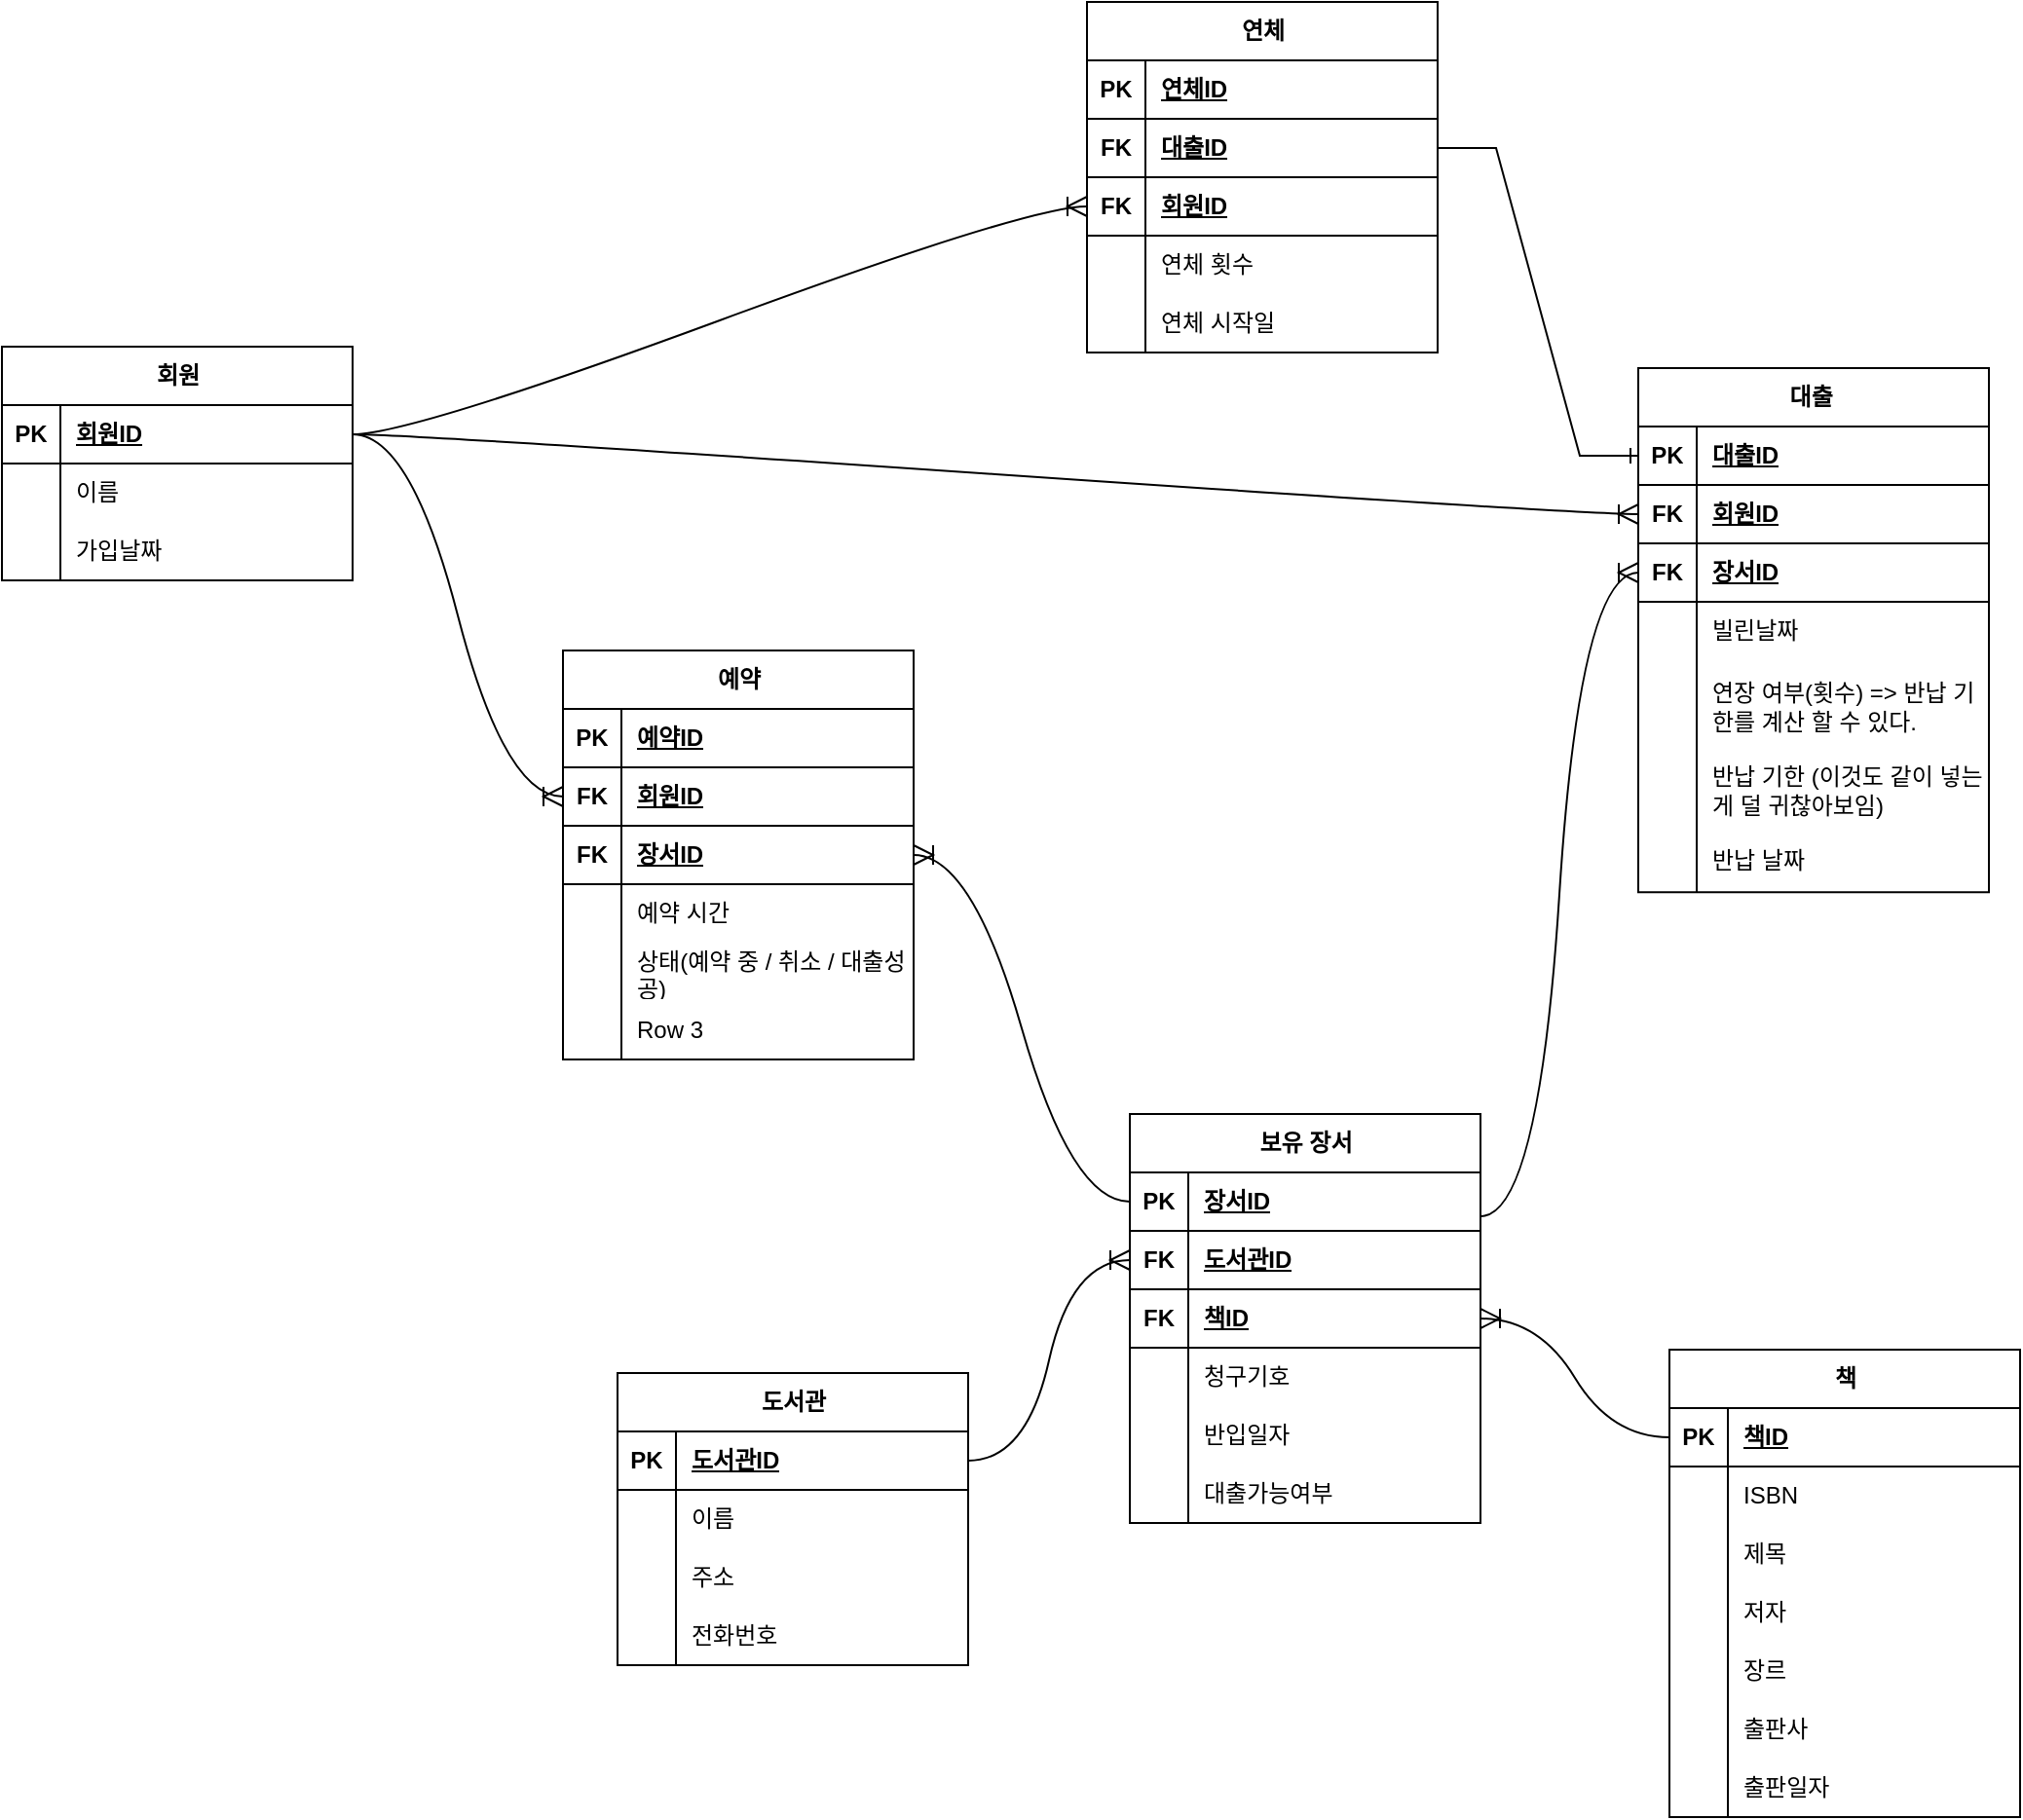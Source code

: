 <mxfile version="24.9.1">
  <diagram name="페이지-1" id="noKFKp13UZCJhNgeqTcY">
    <mxGraphModel dx="2235" dy="1062" grid="0" gridSize="10" guides="1" tooltips="1" connect="1" arrows="1" fold="1" page="0" pageScale="1" pageWidth="827" pageHeight="1169" math="0" shadow="0">
      <root>
        <mxCell id="0" />
        <mxCell id="1" parent="0" />
        <mxCell id="-mj9IYTImAQen9-UA2Bx-1" value="책" style="shape=table;startSize=30;container=1;collapsible=1;childLayout=tableLayout;fixedRows=1;rowLines=0;fontStyle=1;align=center;resizeLast=1;html=1;" parent="1" vertex="1">
          <mxGeometry x="-57" y="295" width="180" height="240" as="geometry" />
        </mxCell>
        <mxCell id="-mj9IYTImAQen9-UA2Bx-2" value="" style="shape=tableRow;horizontal=0;startSize=0;swimlaneHead=0;swimlaneBody=0;fillColor=none;collapsible=0;dropTarget=0;points=[[0,0.5],[1,0.5]];portConstraint=eastwest;top=0;left=0;right=0;bottom=1;" parent="-mj9IYTImAQen9-UA2Bx-1" vertex="1">
          <mxGeometry y="30" width="180" height="30" as="geometry" />
        </mxCell>
        <mxCell id="-mj9IYTImAQen9-UA2Bx-3" value="PK" style="shape=partialRectangle;connectable=0;fillColor=none;top=0;left=0;bottom=0;right=0;fontStyle=1;overflow=hidden;whiteSpace=wrap;html=1;" parent="-mj9IYTImAQen9-UA2Bx-2" vertex="1">
          <mxGeometry width="30" height="30" as="geometry">
            <mxRectangle width="30" height="30" as="alternateBounds" />
          </mxGeometry>
        </mxCell>
        <mxCell id="-mj9IYTImAQen9-UA2Bx-4" value="책ID" style="shape=partialRectangle;connectable=0;fillColor=none;top=0;left=0;bottom=0;right=0;align=left;spacingLeft=6;fontStyle=5;overflow=hidden;whiteSpace=wrap;html=1;" parent="-mj9IYTImAQen9-UA2Bx-2" vertex="1">
          <mxGeometry x="30" width="150" height="30" as="geometry">
            <mxRectangle width="150" height="30" as="alternateBounds" />
          </mxGeometry>
        </mxCell>
        <mxCell id="-mj9IYTImAQen9-UA2Bx-5" value="" style="shape=tableRow;horizontal=0;startSize=0;swimlaneHead=0;swimlaneBody=0;fillColor=none;collapsible=0;dropTarget=0;points=[[0,0.5],[1,0.5]];portConstraint=eastwest;top=0;left=0;right=0;bottom=0;" parent="-mj9IYTImAQen9-UA2Bx-1" vertex="1">
          <mxGeometry y="60" width="180" height="30" as="geometry" />
        </mxCell>
        <mxCell id="-mj9IYTImAQen9-UA2Bx-6" value="" style="shape=partialRectangle;connectable=0;fillColor=none;top=0;left=0;bottom=0;right=0;editable=1;overflow=hidden;whiteSpace=wrap;html=1;" parent="-mj9IYTImAQen9-UA2Bx-5" vertex="1">
          <mxGeometry width="30" height="30" as="geometry">
            <mxRectangle width="30" height="30" as="alternateBounds" />
          </mxGeometry>
        </mxCell>
        <mxCell id="-mj9IYTImAQen9-UA2Bx-7" value="ISBN" style="shape=partialRectangle;connectable=0;fillColor=none;top=0;left=0;bottom=0;right=0;align=left;spacingLeft=6;overflow=hidden;whiteSpace=wrap;html=1;" parent="-mj9IYTImAQen9-UA2Bx-5" vertex="1">
          <mxGeometry x="30" width="150" height="30" as="geometry">
            <mxRectangle width="150" height="30" as="alternateBounds" />
          </mxGeometry>
        </mxCell>
        <mxCell id="-mj9IYTImAQen9-UA2Bx-8" value="" style="shape=tableRow;horizontal=0;startSize=0;swimlaneHead=0;swimlaneBody=0;fillColor=none;collapsible=0;dropTarget=0;points=[[0,0.5],[1,0.5]];portConstraint=eastwest;top=0;left=0;right=0;bottom=0;" parent="-mj9IYTImAQen9-UA2Bx-1" vertex="1">
          <mxGeometry y="90" width="180" height="30" as="geometry" />
        </mxCell>
        <mxCell id="-mj9IYTImAQen9-UA2Bx-9" value="" style="shape=partialRectangle;connectable=0;fillColor=none;top=0;left=0;bottom=0;right=0;editable=1;overflow=hidden;whiteSpace=wrap;html=1;" parent="-mj9IYTImAQen9-UA2Bx-8" vertex="1">
          <mxGeometry width="30" height="30" as="geometry">
            <mxRectangle width="30" height="30" as="alternateBounds" />
          </mxGeometry>
        </mxCell>
        <mxCell id="-mj9IYTImAQen9-UA2Bx-10" value="제목" style="shape=partialRectangle;connectable=0;fillColor=none;top=0;left=0;bottom=0;right=0;align=left;spacingLeft=6;overflow=hidden;whiteSpace=wrap;html=1;" parent="-mj9IYTImAQen9-UA2Bx-8" vertex="1">
          <mxGeometry x="30" width="150" height="30" as="geometry">
            <mxRectangle width="150" height="30" as="alternateBounds" />
          </mxGeometry>
        </mxCell>
        <mxCell id="-mj9IYTImAQen9-UA2Bx-11" value="" style="shape=tableRow;horizontal=0;startSize=0;swimlaneHead=0;swimlaneBody=0;fillColor=none;collapsible=0;dropTarget=0;points=[[0,0.5],[1,0.5]];portConstraint=eastwest;top=0;left=0;right=0;bottom=0;" parent="-mj9IYTImAQen9-UA2Bx-1" vertex="1">
          <mxGeometry y="120" width="180" height="30" as="geometry" />
        </mxCell>
        <mxCell id="-mj9IYTImAQen9-UA2Bx-12" value="" style="shape=partialRectangle;connectable=0;fillColor=none;top=0;left=0;bottom=0;right=0;editable=1;overflow=hidden;whiteSpace=wrap;html=1;" parent="-mj9IYTImAQen9-UA2Bx-11" vertex="1">
          <mxGeometry width="30" height="30" as="geometry">
            <mxRectangle width="30" height="30" as="alternateBounds" />
          </mxGeometry>
        </mxCell>
        <mxCell id="-mj9IYTImAQen9-UA2Bx-13" value="저자" style="shape=partialRectangle;connectable=0;fillColor=none;top=0;left=0;bottom=0;right=0;align=left;spacingLeft=6;overflow=hidden;whiteSpace=wrap;html=1;" parent="-mj9IYTImAQen9-UA2Bx-11" vertex="1">
          <mxGeometry x="30" width="150" height="30" as="geometry">
            <mxRectangle width="150" height="30" as="alternateBounds" />
          </mxGeometry>
        </mxCell>
        <mxCell id="-mj9IYTImAQen9-UA2Bx-20" value="" style="shape=tableRow;horizontal=0;startSize=0;swimlaneHead=0;swimlaneBody=0;fillColor=none;collapsible=0;dropTarget=0;points=[[0,0.5],[1,0.5]];portConstraint=eastwest;top=0;left=0;right=0;bottom=0;" parent="-mj9IYTImAQen9-UA2Bx-1" vertex="1">
          <mxGeometry y="150" width="180" height="30" as="geometry" />
        </mxCell>
        <mxCell id="-mj9IYTImAQen9-UA2Bx-21" value="" style="shape=partialRectangle;connectable=0;fillColor=none;top=0;left=0;bottom=0;right=0;editable=1;overflow=hidden;whiteSpace=wrap;html=1;" parent="-mj9IYTImAQen9-UA2Bx-20" vertex="1">
          <mxGeometry width="30" height="30" as="geometry">
            <mxRectangle width="30" height="30" as="alternateBounds" />
          </mxGeometry>
        </mxCell>
        <mxCell id="-mj9IYTImAQen9-UA2Bx-22" value="장르" style="shape=partialRectangle;connectable=0;fillColor=none;top=0;left=0;bottom=0;right=0;align=left;spacingLeft=6;overflow=hidden;whiteSpace=wrap;html=1;" parent="-mj9IYTImAQen9-UA2Bx-20" vertex="1">
          <mxGeometry x="30" width="150" height="30" as="geometry">
            <mxRectangle width="150" height="30" as="alternateBounds" />
          </mxGeometry>
        </mxCell>
        <mxCell id="-mj9IYTImAQen9-UA2Bx-26" value="" style="shape=tableRow;horizontal=0;startSize=0;swimlaneHead=0;swimlaneBody=0;fillColor=none;collapsible=0;dropTarget=0;points=[[0,0.5],[1,0.5]];portConstraint=eastwest;top=0;left=0;right=0;bottom=0;" parent="-mj9IYTImAQen9-UA2Bx-1" vertex="1">
          <mxGeometry y="180" width="180" height="30" as="geometry" />
        </mxCell>
        <mxCell id="-mj9IYTImAQen9-UA2Bx-27" value="" style="shape=partialRectangle;connectable=0;fillColor=none;top=0;left=0;bottom=0;right=0;editable=1;overflow=hidden;whiteSpace=wrap;html=1;" parent="-mj9IYTImAQen9-UA2Bx-26" vertex="1">
          <mxGeometry width="30" height="30" as="geometry">
            <mxRectangle width="30" height="30" as="alternateBounds" />
          </mxGeometry>
        </mxCell>
        <mxCell id="-mj9IYTImAQen9-UA2Bx-28" value="출판사" style="shape=partialRectangle;connectable=0;fillColor=none;top=0;left=0;bottom=0;right=0;align=left;spacingLeft=6;overflow=hidden;whiteSpace=wrap;html=1;" parent="-mj9IYTImAQen9-UA2Bx-26" vertex="1">
          <mxGeometry x="30" width="150" height="30" as="geometry">
            <mxRectangle width="150" height="30" as="alternateBounds" />
          </mxGeometry>
        </mxCell>
        <mxCell id="-mj9IYTImAQen9-UA2Bx-72" value="" style="shape=tableRow;horizontal=0;startSize=0;swimlaneHead=0;swimlaneBody=0;fillColor=none;collapsible=0;dropTarget=0;points=[[0,0.5],[1,0.5]];portConstraint=eastwest;top=0;left=0;right=0;bottom=0;" parent="-mj9IYTImAQen9-UA2Bx-1" vertex="1">
          <mxGeometry y="210" width="180" height="30" as="geometry" />
        </mxCell>
        <mxCell id="-mj9IYTImAQen9-UA2Bx-73" value="" style="shape=partialRectangle;connectable=0;fillColor=none;top=0;left=0;bottom=0;right=0;editable=1;overflow=hidden;whiteSpace=wrap;html=1;" parent="-mj9IYTImAQen9-UA2Bx-72" vertex="1">
          <mxGeometry width="30" height="30" as="geometry">
            <mxRectangle width="30" height="30" as="alternateBounds" />
          </mxGeometry>
        </mxCell>
        <mxCell id="-mj9IYTImAQen9-UA2Bx-74" value="출판일자" style="shape=partialRectangle;connectable=0;fillColor=none;top=0;left=0;bottom=0;right=0;align=left;spacingLeft=6;overflow=hidden;whiteSpace=wrap;html=1;" parent="-mj9IYTImAQen9-UA2Bx-72" vertex="1">
          <mxGeometry x="30" width="150" height="30" as="geometry">
            <mxRectangle width="150" height="30" as="alternateBounds" />
          </mxGeometry>
        </mxCell>
        <mxCell id="-mj9IYTImAQen9-UA2Bx-38" value="도서관" style="shape=table;startSize=30;container=1;collapsible=1;childLayout=tableLayout;fixedRows=1;rowLines=0;fontStyle=1;align=center;resizeLast=1;html=1;" parent="1" vertex="1">
          <mxGeometry x="-597" y="307" width="180" height="150" as="geometry" />
        </mxCell>
        <mxCell id="-mj9IYTImAQen9-UA2Bx-39" value="" style="shape=tableRow;horizontal=0;startSize=0;swimlaneHead=0;swimlaneBody=0;fillColor=none;collapsible=0;dropTarget=0;points=[[0,0.5],[1,0.5]];portConstraint=eastwest;top=0;left=0;right=0;bottom=1;" parent="-mj9IYTImAQen9-UA2Bx-38" vertex="1">
          <mxGeometry y="30" width="180" height="30" as="geometry" />
        </mxCell>
        <mxCell id="-mj9IYTImAQen9-UA2Bx-40" value="PK" style="shape=partialRectangle;connectable=0;fillColor=none;top=0;left=0;bottom=0;right=0;fontStyle=1;overflow=hidden;whiteSpace=wrap;html=1;" parent="-mj9IYTImAQen9-UA2Bx-39" vertex="1">
          <mxGeometry width="30" height="30" as="geometry">
            <mxRectangle width="30" height="30" as="alternateBounds" />
          </mxGeometry>
        </mxCell>
        <mxCell id="-mj9IYTImAQen9-UA2Bx-41" value="도서관ID" style="shape=partialRectangle;connectable=0;fillColor=none;top=0;left=0;bottom=0;right=0;align=left;spacingLeft=6;fontStyle=5;overflow=hidden;whiteSpace=wrap;html=1;" parent="-mj9IYTImAQen9-UA2Bx-39" vertex="1">
          <mxGeometry x="30" width="150" height="30" as="geometry">
            <mxRectangle width="150" height="30" as="alternateBounds" />
          </mxGeometry>
        </mxCell>
        <mxCell id="-mj9IYTImAQen9-UA2Bx-42" value="" style="shape=tableRow;horizontal=0;startSize=0;swimlaneHead=0;swimlaneBody=0;fillColor=none;collapsible=0;dropTarget=0;points=[[0,0.5],[1,0.5]];portConstraint=eastwest;top=0;left=0;right=0;bottom=0;" parent="-mj9IYTImAQen9-UA2Bx-38" vertex="1">
          <mxGeometry y="60" width="180" height="30" as="geometry" />
        </mxCell>
        <mxCell id="-mj9IYTImAQen9-UA2Bx-43" value="" style="shape=partialRectangle;connectable=0;fillColor=none;top=0;left=0;bottom=0;right=0;editable=1;overflow=hidden;whiteSpace=wrap;html=1;" parent="-mj9IYTImAQen9-UA2Bx-42" vertex="1">
          <mxGeometry width="30" height="30" as="geometry">
            <mxRectangle width="30" height="30" as="alternateBounds" />
          </mxGeometry>
        </mxCell>
        <mxCell id="-mj9IYTImAQen9-UA2Bx-44" value="이름" style="shape=partialRectangle;connectable=0;fillColor=none;top=0;left=0;bottom=0;right=0;align=left;spacingLeft=6;overflow=hidden;whiteSpace=wrap;html=1;" parent="-mj9IYTImAQen9-UA2Bx-42" vertex="1">
          <mxGeometry x="30" width="150" height="30" as="geometry">
            <mxRectangle width="150" height="30" as="alternateBounds" />
          </mxGeometry>
        </mxCell>
        <mxCell id="-mj9IYTImAQen9-UA2Bx-45" value="" style="shape=tableRow;horizontal=0;startSize=0;swimlaneHead=0;swimlaneBody=0;fillColor=none;collapsible=0;dropTarget=0;points=[[0,0.5],[1,0.5]];portConstraint=eastwest;top=0;left=0;right=0;bottom=0;" parent="-mj9IYTImAQen9-UA2Bx-38" vertex="1">
          <mxGeometry y="90" width="180" height="30" as="geometry" />
        </mxCell>
        <mxCell id="-mj9IYTImAQen9-UA2Bx-46" value="" style="shape=partialRectangle;connectable=0;fillColor=none;top=0;left=0;bottom=0;right=0;editable=1;overflow=hidden;whiteSpace=wrap;html=1;" parent="-mj9IYTImAQen9-UA2Bx-45" vertex="1">
          <mxGeometry width="30" height="30" as="geometry">
            <mxRectangle width="30" height="30" as="alternateBounds" />
          </mxGeometry>
        </mxCell>
        <mxCell id="-mj9IYTImAQen9-UA2Bx-47" value="주소" style="shape=partialRectangle;connectable=0;fillColor=none;top=0;left=0;bottom=0;right=0;align=left;spacingLeft=6;overflow=hidden;whiteSpace=wrap;html=1;" parent="-mj9IYTImAQen9-UA2Bx-45" vertex="1">
          <mxGeometry x="30" width="150" height="30" as="geometry">
            <mxRectangle width="150" height="30" as="alternateBounds" />
          </mxGeometry>
        </mxCell>
        <mxCell id="-mj9IYTImAQen9-UA2Bx-48" value="" style="shape=tableRow;horizontal=0;startSize=0;swimlaneHead=0;swimlaneBody=0;fillColor=none;collapsible=0;dropTarget=0;points=[[0,0.5],[1,0.5]];portConstraint=eastwest;top=0;left=0;right=0;bottom=0;" parent="-mj9IYTImAQen9-UA2Bx-38" vertex="1">
          <mxGeometry y="120" width="180" height="30" as="geometry" />
        </mxCell>
        <mxCell id="-mj9IYTImAQen9-UA2Bx-49" value="" style="shape=partialRectangle;connectable=0;fillColor=none;top=0;left=0;bottom=0;right=0;editable=1;overflow=hidden;whiteSpace=wrap;html=1;" parent="-mj9IYTImAQen9-UA2Bx-48" vertex="1">
          <mxGeometry width="30" height="30" as="geometry">
            <mxRectangle width="30" height="30" as="alternateBounds" />
          </mxGeometry>
        </mxCell>
        <mxCell id="-mj9IYTImAQen9-UA2Bx-50" value="전화번호" style="shape=partialRectangle;connectable=0;fillColor=none;top=0;left=0;bottom=0;right=0;align=left;spacingLeft=6;overflow=hidden;whiteSpace=wrap;html=1;" parent="-mj9IYTImAQen9-UA2Bx-48" vertex="1">
          <mxGeometry x="30" width="150" height="30" as="geometry">
            <mxRectangle width="150" height="30" as="alternateBounds" />
          </mxGeometry>
        </mxCell>
        <mxCell id="-mj9IYTImAQen9-UA2Bx-51" value="보유 장서" style="shape=table;startSize=30;container=1;collapsible=1;childLayout=tableLayout;fixedRows=1;rowLines=0;fontStyle=1;align=center;resizeLast=1;html=1;" parent="1" vertex="1">
          <mxGeometry x="-334" y="174" width="180" height="210" as="geometry" />
        </mxCell>
        <mxCell id="-mj9IYTImAQen9-UA2Bx-52" value="" style="shape=tableRow;horizontal=0;startSize=0;swimlaneHead=0;swimlaneBody=0;fillColor=none;collapsible=0;dropTarget=0;points=[[0,0.5],[1,0.5]];portConstraint=eastwest;top=0;left=0;right=0;bottom=1;" parent="-mj9IYTImAQen9-UA2Bx-51" vertex="1">
          <mxGeometry y="30" width="180" height="30" as="geometry" />
        </mxCell>
        <mxCell id="-mj9IYTImAQen9-UA2Bx-53" value="PK" style="shape=partialRectangle;connectable=0;fillColor=none;top=0;left=0;bottom=0;right=0;fontStyle=1;overflow=hidden;whiteSpace=wrap;html=1;" parent="-mj9IYTImAQen9-UA2Bx-52" vertex="1">
          <mxGeometry width="30" height="30" as="geometry">
            <mxRectangle width="30" height="30" as="alternateBounds" />
          </mxGeometry>
        </mxCell>
        <mxCell id="-mj9IYTImAQen9-UA2Bx-54" value="장서ID" style="shape=partialRectangle;connectable=0;fillColor=none;top=0;left=0;bottom=0;right=0;align=left;spacingLeft=6;fontStyle=5;overflow=hidden;whiteSpace=wrap;html=1;" parent="-mj9IYTImAQen9-UA2Bx-52" vertex="1">
          <mxGeometry x="30" width="150" height="30" as="geometry">
            <mxRectangle width="150" height="30" as="alternateBounds" />
          </mxGeometry>
        </mxCell>
        <mxCell id="-mj9IYTImAQen9-UA2Bx-64" value="" style="shape=tableRow;horizontal=0;startSize=0;swimlaneHead=0;swimlaneBody=0;fillColor=none;collapsible=0;dropTarget=0;points=[[0,0.5],[1,0.5]];portConstraint=eastwest;top=0;left=0;right=0;bottom=1;" parent="-mj9IYTImAQen9-UA2Bx-51" vertex="1">
          <mxGeometry y="60" width="180" height="30" as="geometry" />
        </mxCell>
        <mxCell id="-mj9IYTImAQen9-UA2Bx-65" value="FK" style="shape=partialRectangle;connectable=0;fillColor=none;top=0;left=0;bottom=0;right=0;fontStyle=1;overflow=hidden;whiteSpace=wrap;html=1;" parent="-mj9IYTImAQen9-UA2Bx-64" vertex="1">
          <mxGeometry width="30" height="30" as="geometry">
            <mxRectangle width="30" height="30" as="alternateBounds" />
          </mxGeometry>
        </mxCell>
        <mxCell id="-mj9IYTImAQen9-UA2Bx-66" value="도서관ID" style="shape=partialRectangle;connectable=0;fillColor=none;top=0;left=0;bottom=0;right=0;align=left;spacingLeft=6;fontStyle=5;overflow=hidden;whiteSpace=wrap;html=1;" parent="-mj9IYTImAQen9-UA2Bx-64" vertex="1">
          <mxGeometry x="30" width="150" height="30" as="geometry">
            <mxRectangle width="150" height="30" as="alternateBounds" />
          </mxGeometry>
        </mxCell>
        <mxCell id="-mj9IYTImAQen9-UA2Bx-67" value="" style="shape=tableRow;horizontal=0;startSize=0;swimlaneHead=0;swimlaneBody=0;fillColor=none;collapsible=0;dropTarget=0;points=[[0,0.5],[1,0.5]];portConstraint=eastwest;top=0;left=0;right=0;bottom=1;" parent="-mj9IYTImAQen9-UA2Bx-51" vertex="1">
          <mxGeometry y="90" width="180" height="30" as="geometry" />
        </mxCell>
        <mxCell id="-mj9IYTImAQen9-UA2Bx-68" value="FK" style="shape=partialRectangle;connectable=0;fillColor=none;top=0;left=0;bottom=0;right=0;fontStyle=1;overflow=hidden;whiteSpace=wrap;html=1;" parent="-mj9IYTImAQen9-UA2Bx-67" vertex="1">
          <mxGeometry width="30" height="30" as="geometry">
            <mxRectangle width="30" height="30" as="alternateBounds" />
          </mxGeometry>
        </mxCell>
        <mxCell id="-mj9IYTImAQen9-UA2Bx-69" value="책ID" style="shape=partialRectangle;connectable=0;fillColor=none;top=0;left=0;bottom=0;right=0;align=left;spacingLeft=6;fontStyle=5;overflow=hidden;whiteSpace=wrap;html=1;" parent="-mj9IYTImAQen9-UA2Bx-67" vertex="1">
          <mxGeometry x="30" width="150" height="30" as="geometry">
            <mxRectangle width="150" height="30" as="alternateBounds" />
          </mxGeometry>
        </mxCell>
        <mxCell id="-mj9IYTImAQen9-UA2Bx-55" value="" style="shape=tableRow;horizontal=0;startSize=0;swimlaneHead=0;swimlaneBody=0;fillColor=none;collapsible=0;dropTarget=0;points=[[0,0.5],[1,0.5]];portConstraint=eastwest;top=0;left=0;right=0;bottom=0;" parent="-mj9IYTImAQen9-UA2Bx-51" vertex="1">
          <mxGeometry y="120" width="180" height="30" as="geometry" />
        </mxCell>
        <mxCell id="-mj9IYTImAQen9-UA2Bx-56" value="" style="shape=partialRectangle;connectable=0;fillColor=none;top=0;left=0;bottom=0;right=0;editable=1;overflow=hidden;whiteSpace=wrap;html=1;" parent="-mj9IYTImAQen9-UA2Bx-55" vertex="1">
          <mxGeometry width="30" height="30" as="geometry">
            <mxRectangle width="30" height="30" as="alternateBounds" />
          </mxGeometry>
        </mxCell>
        <mxCell id="-mj9IYTImAQen9-UA2Bx-57" value="청구기호" style="shape=partialRectangle;connectable=0;fillColor=none;top=0;left=0;bottom=0;right=0;align=left;spacingLeft=6;overflow=hidden;whiteSpace=wrap;html=1;" parent="-mj9IYTImAQen9-UA2Bx-55" vertex="1">
          <mxGeometry x="30" width="150" height="30" as="geometry">
            <mxRectangle width="150" height="30" as="alternateBounds" />
          </mxGeometry>
        </mxCell>
        <mxCell id="-mj9IYTImAQen9-UA2Bx-58" value="" style="shape=tableRow;horizontal=0;startSize=0;swimlaneHead=0;swimlaneBody=0;fillColor=none;collapsible=0;dropTarget=0;points=[[0,0.5],[1,0.5]];portConstraint=eastwest;top=0;left=0;right=0;bottom=0;" parent="-mj9IYTImAQen9-UA2Bx-51" vertex="1">
          <mxGeometry y="150" width="180" height="30" as="geometry" />
        </mxCell>
        <mxCell id="-mj9IYTImAQen9-UA2Bx-59" value="" style="shape=partialRectangle;connectable=0;fillColor=none;top=0;left=0;bottom=0;right=0;editable=1;overflow=hidden;whiteSpace=wrap;html=1;" parent="-mj9IYTImAQen9-UA2Bx-58" vertex="1">
          <mxGeometry width="30" height="30" as="geometry">
            <mxRectangle width="30" height="30" as="alternateBounds" />
          </mxGeometry>
        </mxCell>
        <mxCell id="-mj9IYTImAQen9-UA2Bx-60" value="반입일자" style="shape=partialRectangle;connectable=0;fillColor=none;top=0;left=0;bottom=0;right=0;align=left;spacingLeft=6;overflow=hidden;whiteSpace=wrap;html=1;" parent="-mj9IYTImAQen9-UA2Bx-58" vertex="1">
          <mxGeometry x="30" width="150" height="30" as="geometry">
            <mxRectangle width="150" height="30" as="alternateBounds" />
          </mxGeometry>
        </mxCell>
        <mxCell id="-mj9IYTImAQen9-UA2Bx-147" value="" style="shape=tableRow;horizontal=0;startSize=0;swimlaneHead=0;swimlaneBody=0;fillColor=none;collapsible=0;dropTarget=0;points=[[0,0.5],[1,0.5]];portConstraint=eastwest;top=0;left=0;right=0;bottom=0;" parent="-mj9IYTImAQen9-UA2Bx-51" vertex="1">
          <mxGeometry y="180" width="180" height="30" as="geometry" />
        </mxCell>
        <mxCell id="-mj9IYTImAQen9-UA2Bx-148" value="" style="shape=partialRectangle;connectable=0;fillColor=none;top=0;left=0;bottom=0;right=0;editable=1;overflow=hidden;whiteSpace=wrap;html=1;" parent="-mj9IYTImAQen9-UA2Bx-147" vertex="1">
          <mxGeometry width="30" height="30" as="geometry">
            <mxRectangle width="30" height="30" as="alternateBounds" />
          </mxGeometry>
        </mxCell>
        <mxCell id="-mj9IYTImAQen9-UA2Bx-149" value="대출가능여부" style="shape=partialRectangle;connectable=0;fillColor=none;top=0;left=0;bottom=0;right=0;align=left;spacingLeft=6;overflow=hidden;whiteSpace=wrap;html=1;" parent="-mj9IYTImAQen9-UA2Bx-147" vertex="1">
          <mxGeometry x="30" width="150" height="30" as="geometry">
            <mxRectangle width="150" height="30" as="alternateBounds" />
          </mxGeometry>
        </mxCell>
        <mxCell id="-mj9IYTImAQen9-UA2Bx-70" value="" style="edgeStyle=entityRelationEdgeStyle;fontSize=12;html=1;endArrow=ERoneToMany;rounded=0;startSize=8;endSize=8;curved=1;exitX=1;exitY=0.5;exitDx=0;exitDy=0;entryX=0;entryY=0.5;entryDx=0;entryDy=0;" parent="1" source="-mj9IYTImAQen9-UA2Bx-39" target="-mj9IYTImAQen9-UA2Bx-64" edge="1">
          <mxGeometry width="100" height="100" relative="1" as="geometry">
            <mxPoint x="-283" y="391" as="sourcePoint" />
            <mxPoint x="-183" y="291" as="targetPoint" />
          </mxGeometry>
        </mxCell>
        <mxCell id="-mj9IYTImAQen9-UA2Bx-71" value="" style="edgeStyle=entityRelationEdgeStyle;fontSize=12;html=1;endArrow=ERoneToMany;rounded=0;startSize=8;endSize=8;curved=1;exitX=0;exitY=0.5;exitDx=0;exitDy=0;entryX=1;entryY=0.5;entryDx=0;entryDy=0;" parent="1" source="-mj9IYTImAQen9-UA2Bx-2" target="-mj9IYTImAQen9-UA2Bx-67" edge="1">
          <mxGeometry width="100" height="100" relative="1" as="geometry">
            <mxPoint x="-407" y="362" as="sourcePoint" />
            <mxPoint x="-324" y="259" as="targetPoint" />
          </mxGeometry>
        </mxCell>
        <mxCell id="-mj9IYTImAQen9-UA2Bx-75" value="회원" style="shape=table;startSize=30;container=1;collapsible=1;childLayout=tableLayout;fixedRows=1;rowLines=0;fontStyle=1;align=center;resizeLast=1;html=1;" parent="1" vertex="1">
          <mxGeometry x="-913" y="-220" width="180" height="120" as="geometry" />
        </mxCell>
        <mxCell id="-mj9IYTImAQen9-UA2Bx-76" value="" style="shape=tableRow;horizontal=0;startSize=0;swimlaneHead=0;swimlaneBody=0;fillColor=none;collapsible=0;dropTarget=0;points=[[0,0.5],[1,0.5]];portConstraint=eastwest;top=0;left=0;right=0;bottom=1;" parent="-mj9IYTImAQen9-UA2Bx-75" vertex="1">
          <mxGeometry y="30" width="180" height="30" as="geometry" />
        </mxCell>
        <mxCell id="-mj9IYTImAQen9-UA2Bx-77" value="PK" style="shape=partialRectangle;connectable=0;fillColor=none;top=0;left=0;bottom=0;right=0;fontStyle=1;overflow=hidden;whiteSpace=wrap;html=1;" parent="-mj9IYTImAQen9-UA2Bx-76" vertex="1">
          <mxGeometry width="30" height="30" as="geometry">
            <mxRectangle width="30" height="30" as="alternateBounds" />
          </mxGeometry>
        </mxCell>
        <mxCell id="-mj9IYTImAQen9-UA2Bx-78" value="회원ID" style="shape=partialRectangle;connectable=0;fillColor=none;top=0;left=0;bottom=0;right=0;align=left;spacingLeft=6;fontStyle=5;overflow=hidden;whiteSpace=wrap;html=1;" parent="-mj9IYTImAQen9-UA2Bx-76" vertex="1">
          <mxGeometry x="30" width="150" height="30" as="geometry">
            <mxRectangle width="150" height="30" as="alternateBounds" />
          </mxGeometry>
        </mxCell>
        <mxCell id="-mj9IYTImAQen9-UA2Bx-79" value="" style="shape=tableRow;horizontal=0;startSize=0;swimlaneHead=0;swimlaneBody=0;fillColor=none;collapsible=0;dropTarget=0;points=[[0,0.5],[1,0.5]];portConstraint=eastwest;top=0;left=0;right=0;bottom=0;" parent="-mj9IYTImAQen9-UA2Bx-75" vertex="1">
          <mxGeometry y="60" width="180" height="30" as="geometry" />
        </mxCell>
        <mxCell id="-mj9IYTImAQen9-UA2Bx-80" value="" style="shape=partialRectangle;connectable=0;fillColor=none;top=0;left=0;bottom=0;right=0;editable=1;overflow=hidden;whiteSpace=wrap;html=1;" parent="-mj9IYTImAQen9-UA2Bx-79" vertex="1">
          <mxGeometry width="30" height="30" as="geometry">
            <mxRectangle width="30" height="30" as="alternateBounds" />
          </mxGeometry>
        </mxCell>
        <mxCell id="-mj9IYTImAQen9-UA2Bx-81" value="이름" style="shape=partialRectangle;connectable=0;fillColor=none;top=0;left=0;bottom=0;right=0;align=left;spacingLeft=6;overflow=hidden;whiteSpace=wrap;html=1;" parent="-mj9IYTImAQen9-UA2Bx-79" vertex="1">
          <mxGeometry x="30" width="150" height="30" as="geometry">
            <mxRectangle width="150" height="30" as="alternateBounds" />
          </mxGeometry>
        </mxCell>
        <mxCell id="-mj9IYTImAQen9-UA2Bx-82" value="" style="shape=tableRow;horizontal=0;startSize=0;swimlaneHead=0;swimlaneBody=0;fillColor=none;collapsible=0;dropTarget=0;points=[[0,0.5],[1,0.5]];portConstraint=eastwest;top=0;left=0;right=0;bottom=0;" parent="-mj9IYTImAQen9-UA2Bx-75" vertex="1">
          <mxGeometry y="90" width="180" height="30" as="geometry" />
        </mxCell>
        <mxCell id="-mj9IYTImAQen9-UA2Bx-83" value="" style="shape=partialRectangle;connectable=0;fillColor=none;top=0;left=0;bottom=0;right=0;editable=1;overflow=hidden;whiteSpace=wrap;html=1;" parent="-mj9IYTImAQen9-UA2Bx-82" vertex="1">
          <mxGeometry width="30" height="30" as="geometry">
            <mxRectangle width="30" height="30" as="alternateBounds" />
          </mxGeometry>
        </mxCell>
        <mxCell id="-mj9IYTImAQen9-UA2Bx-84" value="가입날짜" style="shape=partialRectangle;connectable=0;fillColor=none;top=0;left=0;bottom=0;right=0;align=left;spacingLeft=6;overflow=hidden;whiteSpace=wrap;html=1;" parent="-mj9IYTImAQen9-UA2Bx-82" vertex="1">
          <mxGeometry x="30" width="150" height="30" as="geometry">
            <mxRectangle width="150" height="30" as="alternateBounds" />
          </mxGeometry>
        </mxCell>
        <mxCell id="-mj9IYTImAQen9-UA2Bx-91" value="대출&amp;nbsp;" style="shape=table;startSize=30;container=1;collapsible=1;childLayout=tableLayout;fixedRows=1;rowLines=0;fontStyle=1;align=center;resizeLast=1;html=1;" parent="1" vertex="1">
          <mxGeometry x="-73" y="-209" width="180" height="269.064" as="geometry" />
        </mxCell>
        <mxCell id="-mj9IYTImAQen9-UA2Bx-92" value="" style="shape=tableRow;horizontal=0;startSize=0;swimlaneHead=0;swimlaneBody=0;fillColor=none;collapsible=0;dropTarget=0;points=[[0,0.5],[1,0.5]];portConstraint=eastwest;top=0;left=0;right=0;bottom=1;" parent="-mj9IYTImAQen9-UA2Bx-91" vertex="1">
          <mxGeometry y="30" width="180" height="30" as="geometry" />
        </mxCell>
        <mxCell id="-mj9IYTImAQen9-UA2Bx-93" value="PK" style="shape=partialRectangle;connectable=0;fillColor=none;top=0;left=0;bottom=0;right=0;fontStyle=1;overflow=hidden;whiteSpace=wrap;html=1;" parent="-mj9IYTImAQen9-UA2Bx-92" vertex="1">
          <mxGeometry width="30" height="30" as="geometry">
            <mxRectangle width="30" height="30" as="alternateBounds" />
          </mxGeometry>
        </mxCell>
        <mxCell id="-mj9IYTImAQen9-UA2Bx-94" value="대출ID" style="shape=partialRectangle;connectable=0;fillColor=none;top=0;left=0;bottom=0;right=0;align=left;spacingLeft=6;fontStyle=5;overflow=hidden;whiteSpace=wrap;html=1;" parent="-mj9IYTImAQen9-UA2Bx-92" vertex="1">
          <mxGeometry x="30" width="150" height="30" as="geometry">
            <mxRectangle width="150" height="30" as="alternateBounds" />
          </mxGeometry>
        </mxCell>
        <mxCell id="-mj9IYTImAQen9-UA2Bx-104" value="" style="shape=tableRow;horizontal=0;startSize=0;swimlaneHead=0;swimlaneBody=0;fillColor=none;collapsible=0;dropTarget=0;points=[[0,0.5],[1,0.5]];portConstraint=eastwest;top=0;left=0;right=0;bottom=1;" parent="-mj9IYTImAQen9-UA2Bx-91" vertex="1">
          <mxGeometry y="60" width="180" height="30" as="geometry" />
        </mxCell>
        <mxCell id="-mj9IYTImAQen9-UA2Bx-105" value="FK" style="shape=partialRectangle;connectable=0;fillColor=none;top=0;left=0;bottom=0;right=0;fontStyle=1;overflow=hidden;whiteSpace=wrap;html=1;" parent="-mj9IYTImAQen9-UA2Bx-104" vertex="1">
          <mxGeometry width="30" height="30" as="geometry">
            <mxRectangle width="30" height="30" as="alternateBounds" />
          </mxGeometry>
        </mxCell>
        <mxCell id="-mj9IYTImAQen9-UA2Bx-106" value="회원ID" style="shape=partialRectangle;connectable=0;fillColor=none;top=0;left=0;bottom=0;right=0;align=left;spacingLeft=6;fontStyle=5;overflow=hidden;whiteSpace=wrap;html=1;" parent="-mj9IYTImAQen9-UA2Bx-104" vertex="1">
          <mxGeometry x="30" width="150" height="30" as="geometry">
            <mxRectangle width="150" height="30" as="alternateBounds" />
          </mxGeometry>
        </mxCell>
        <mxCell id="-mj9IYTImAQen9-UA2Bx-107" value="" style="shape=tableRow;horizontal=0;startSize=0;swimlaneHead=0;swimlaneBody=0;fillColor=none;collapsible=0;dropTarget=0;points=[[0,0.5],[1,0.5]];portConstraint=eastwest;top=0;left=0;right=0;bottom=1;" parent="-mj9IYTImAQen9-UA2Bx-91" vertex="1">
          <mxGeometry y="90" width="180" height="30" as="geometry" />
        </mxCell>
        <mxCell id="-mj9IYTImAQen9-UA2Bx-108" value="FK" style="shape=partialRectangle;connectable=0;fillColor=none;top=0;left=0;bottom=0;right=0;fontStyle=1;overflow=hidden;whiteSpace=wrap;html=1;" parent="-mj9IYTImAQen9-UA2Bx-107" vertex="1">
          <mxGeometry width="30" height="30" as="geometry">
            <mxRectangle width="30" height="30" as="alternateBounds" />
          </mxGeometry>
        </mxCell>
        <mxCell id="-mj9IYTImAQen9-UA2Bx-109" value="장서ID" style="shape=partialRectangle;connectable=0;fillColor=none;top=0;left=0;bottom=0;right=0;align=left;spacingLeft=6;fontStyle=5;overflow=hidden;whiteSpace=wrap;html=1;" parent="-mj9IYTImAQen9-UA2Bx-107" vertex="1">
          <mxGeometry x="30" width="150" height="30" as="geometry">
            <mxRectangle width="150" height="30" as="alternateBounds" />
          </mxGeometry>
        </mxCell>
        <mxCell id="-mj9IYTImAQen9-UA2Bx-95" value="" style="shape=tableRow;horizontal=0;startSize=0;swimlaneHead=0;swimlaneBody=0;fillColor=none;collapsible=0;dropTarget=0;points=[[0,0.5],[1,0.5]];portConstraint=eastwest;top=0;left=0;right=0;bottom=0;" parent="-mj9IYTImAQen9-UA2Bx-91" vertex="1">
          <mxGeometry y="120" width="180" height="30" as="geometry" />
        </mxCell>
        <mxCell id="-mj9IYTImAQen9-UA2Bx-96" value="" style="shape=partialRectangle;connectable=0;fillColor=none;top=0;left=0;bottom=0;right=0;editable=1;overflow=hidden;whiteSpace=wrap;html=1;" parent="-mj9IYTImAQen9-UA2Bx-95" vertex="1">
          <mxGeometry width="30" height="30" as="geometry">
            <mxRectangle width="30" height="30" as="alternateBounds" />
          </mxGeometry>
        </mxCell>
        <mxCell id="-mj9IYTImAQen9-UA2Bx-97" value="빌린날짜" style="shape=partialRectangle;connectable=0;fillColor=none;top=0;left=0;bottom=0;right=0;align=left;spacingLeft=6;overflow=hidden;whiteSpace=wrap;html=1;" parent="-mj9IYTImAQen9-UA2Bx-95" vertex="1">
          <mxGeometry x="30" width="150" height="30" as="geometry">
            <mxRectangle width="150" height="30" as="alternateBounds" />
          </mxGeometry>
        </mxCell>
        <mxCell id="-mj9IYTImAQen9-UA2Bx-98" value="" style="shape=tableRow;horizontal=0;startSize=0;swimlaneHead=0;swimlaneBody=0;fillColor=none;collapsible=0;dropTarget=0;points=[[0,0.5],[1,0.5]];portConstraint=eastwest;top=0;left=0;right=0;bottom=0;" parent="-mj9IYTImAQen9-UA2Bx-91" vertex="1">
          <mxGeometry y="150" width="180" height="47" as="geometry" />
        </mxCell>
        <mxCell id="-mj9IYTImAQen9-UA2Bx-99" value="" style="shape=partialRectangle;connectable=0;fillColor=none;top=0;left=0;bottom=0;right=0;editable=1;overflow=hidden;whiteSpace=wrap;html=1;" parent="-mj9IYTImAQen9-UA2Bx-98" vertex="1">
          <mxGeometry width="30" height="47" as="geometry">
            <mxRectangle width="30" height="47" as="alternateBounds" />
          </mxGeometry>
        </mxCell>
        <mxCell id="-mj9IYTImAQen9-UA2Bx-100" value="연장 여부(횟수) =&amp;gt; 반납 기한를 계산 할 수 있다." style="shape=partialRectangle;connectable=0;fillColor=none;top=0;left=0;bottom=0;right=0;align=left;spacingLeft=6;overflow=hidden;whiteSpace=wrap;html=1;" parent="-mj9IYTImAQen9-UA2Bx-98" vertex="1">
          <mxGeometry x="30" width="150" height="47" as="geometry">
            <mxRectangle width="150" height="47" as="alternateBounds" />
          </mxGeometry>
        </mxCell>
        <mxCell id="-mj9IYTImAQen9-UA2Bx-101" value="" style="shape=tableRow;horizontal=0;startSize=0;swimlaneHead=0;swimlaneBody=0;fillColor=none;collapsible=0;dropTarget=0;points=[[0,0.5],[1,0.5]];portConstraint=eastwest;top=0;left=0;right=0;bottom=0;" parent="-mj9IYTImAQen9-UA2Bx-91" vertex="1">
          <mxGeometry y="197" width="180" height="40" as="geometry" />
        </mxCell>
        <mxCell id="-mj9IYTImAQen9-UA2Bx-102" value="" style="shape=partialRectangle;connectable=0;fillColor=none;top=0;left=0;bottom=0;right=0;editable=1;overflow=hidden;whiteSpace=wrap;html=1;" parent="-mj9IYTImAQen9-UA2Bx-101" vertex="1">
          <mxGeometry width="30" height="40" as="geometry">
            <mxRectangle width="30" height="40" as="alternateBounds" />
          </mxGeometry>
        </mxCell>
        <mxCell id="-mj9IYTImAQen9-UA2Bx-103" value="반납 기한 (이것도 같이 넣는게 덜 귀찮아보임)" style="shape=partialRectangle;connectable=0;fillColor=none;top=0;left=0;bottom=0;right=0;align=left;spacingLeft=6;overflow=hidden;whiteSpace=wrap;html=1;" parent="-mj9IYTImAQen9-UA2Bx-101" vertex="1">
          <mxGeometry x="30" width="150" height="40" as="geometry">
            <mxRectangle width="150" height="40" as="alternateBounds" />
          </mxGeometry>
        </mxCell>
        <mxCell id="-mj9IYTImAQen9-UA2Bx-125" value="" style="shape=tableRow;horizontal=0;startSize=0;swimlaneHead=0;swimlaneBody=0;fillColor=none;collapsible=0;dropTarget=0;points=[[0,0.5],[1,0.5]];portConstraint=eastwest;top=0;left=0;right=0;bottom=0;" parent="-mj9IYTImAQen9-UA2Bx-91" vertex="1">
          <mxGeometry y="237" width="180" height="32" as="geometry" />
        </mxCell>
        <mxCell id="-mj9IYTImAQen9-UA2Bx-126" value="" style="shape=partialRectangle;connectable=0;fillColor=none;top=0;left=0;bottom=0;right=0;editable=1;overflow=hidden;whiteSpace=wrap;html=1;" parent="-mj9IYTImAQen9-UA2Bx-125" vertex="1">
          <mxGeometry width="30" height="32" as="geometry">
            <mxRectangle width="30" height="32" as="alternateBounds" />
          </mxGeometry>
        </mxCell>
        <mxCell id="-mj9IYTImAQen9-UA2Bx-127" value="반납 날짜" style="shape=partialRectangle;connectable=0;fillColor=none;top=0;left=0;bottom=0;right=0;align=left;spacingLeft=6;overflow=hidden;whiteSpace=wrap;html=1;" parent="-mj9IYTImAQen9-UA2Bx-125" vertex="1">
          <mxGeometry x="30" width="150" height="32" as="geometry">
            <mxRectangle width="150" height="32" as="alternateBounds" />
          </mxGeometry>
        </mxCell>
        <mxCell id="-mj9IYTImAQen9-UA2Bx-123" value="" style="edgeStyle=entityRelationEdgeStyle;fontSize=12;html=1;endArrow=ERoneToMany;rounded=0;startSize=8;endSize=8;curved=1;exitX=1;exitY=0.5;exitDx=0;exitDy=0;entryX=0;entryY=0.5;entryDx=0;entryDy=0;" parent="1" source="-mj9IYTImAQen9-UA2Bx-76" target="-mj9IYTImAQen9-UA2Bx-104" edge="1">
          <mxGeometry width="100" height="100" relative="1" as="geometry">
            <mxPoint x="-476" y="228" as="sourcePoint" />
            <mxPoint x="-393" y="125" as="targetPoint" />
          </mxGeometry>
        </mxCell>
        <mxCell id="-mj9IYTImAQen9-UA2Bx-124" value="" style="edgeStyle=entityRelationEdgeStyle;fontSize=12;html=1;endArrow=ERoneToMany;rounded=0;startSize=8;endSize=8;curved=1;exitX=1;exitY=0.25;exitDx=0;exitDy=0;entryX=0;entryY=0.5;entryDx=0;entryDy=0;" parent="1" source="-mj9IYTImAQen9-UA2Bx-51" target="-mj9IYTImAQen9-UA2Bx-107" edge="1">
          <mxGeometry width="100" height="100" relative="1" as="geometry">
            <mxPoint x="-478" y="3" as="sourcePoint" />
            <mxPoint x="-344" y="-12" as="targetPoint" />
            <Array as="points">
              <mxPoint x="-66" y="110" />
              <mxPoint x="-55" y="166" />
              <mxPoint x="-15" y="104" />
              <mxPoint x="-74" y="62" />
            </Array>
          </mxGeometry>
        </mxCell>
        <mxCell id="-mj9IYTImAQen9-UA2Bx-128" value="예약" style="shape=table;startSize=30;container=1;collapsible=1;childLayout=tableLayout;fixedRows=1;rowLines=0;fontStyle=1;align=center;resizeLast=1;html=1;" parent="1" vertex="1">
          <mxGeometry x="-625" y="-64" width="180" height="210" as="geometry" />
        </mxCell>
        <mxCell id="-mj9IYTImAQen9-UA2Bx-129" value="" style="shape=tableRow;horizontal=0;startSize=0;swimlaneHead=0;swimlaneBody=0;fillColor=none;collapsible=0;dropTarget=0;points=[[0,0.5],[1,0.5]];portConstraint=eastwest;top=0;left=0;right=0;bottom=1;" parent="-mj9IYTImAQen9-UA2Bx-128" vertex="1">
          <mxGeometry y="30" width="180" height="30" as="geometry" />
        </mxCell>
        <mxCell id="-mj9IYTImAQen9-UA2Bx-130" value="PK" style="shape=partialRectangle;connectable=0;fillColor=none;top=0;left=0;bottom=0;right=0;fontStyle=1;overflow=hidden;whiteSpace=wrap;html=1;" parent="-mj9IYTImAQen9-UA2Bx-129" vertex="1">
          <mxGeometry width="30" height="30" as="geometry">
            <mxRectangle width="30" height="30" as="alternateBounds" />
          </mxGeometry>
        </mxCell>
        <mxCell id="-mj9IYTImAQen9-UA2Bx-131" value="예약ID" style="shape=partialRectangle;connectable=0;fillColor=none;top=0;left=0;bottom=0;right=0;align=left;spacingLeft=6;fontStyle=5;overflow=hidden;whiteSpace=wrap;html=1;" parent="-mj9IYTImAQen9-UA2Bx-129" vertex="1">
          <mxGeometry x="30" width="150" height="30" as="geometry">
            <mxRectangle width="150" height="30" as="alternateBounds" />
          </mxGeometry>
        </mxCell>
        <mxCell id="-mj9IYTImAQen9-UA2Bx-141" value="" style="shape=tableRow;horizontal=0;startSize=0;swimlaneHead=0;swimlaneBody=0;fillColor=none;collapsible=0;dropTarget=0;points=[[0,0.5],[1,0.5]];portConstraint=eastwest;top=0;left=0;right=0;bottom=1;" parent="-mj9IYTImAQen9-UA2Bx-128" vertex="1">
          <mxGeometry y="60" width="180" height="30" as="geometry" />
        </mxCell>
        <mxCell id="-mj9IYTImAQen9-UA2Bx-142" value="FK" style="shape=partialRectangle;connectable=0;fillColor=none;top=0;left=0;bottom=0;right=0;fontStyle=1;overflow=hidden;whiteSpace=wrap;html=1;" parent="-mj9IYTImAQen9-UA2Bx-141" vertex="1">
          <mxGeometry width="30" height="30" as="geometry">
            <mxRectangle width="30" height="30" as="alternateBounds" />
          </mxGeometry>
        </mxCell>
        <mxCell id="-mj9IYTImAQen9-UA2Bx-143" value="회원ID" style="shape=partialRectangle;connectable=0;fillColor=none;top=0;left=0;bottom=0;right=0;align=left;spacingLeft=6;fontStyle=5;overflow=hidden;whiteSpace=wrap;html=1;" parent="-mj9IYTImAQen9-UA2Bx-141" vertex="1">
          <mxGeometry x="30" width="150" height="30" as="geometry">
            <mxRectangle width="150" height="30" as="alternateBounds" />
          </mxGeometry>
        </mxCell>
        <mxCell id="-mj9IYTImAQen9-UA2Bx-144" value="" style="shape=tableRow;horizontal=0;startSize=0;swimlaneHead=0;swimlaneBody=0;fillColor=none;collapsible=0;dropTarget=0;points=[[0,0.5],[1,0.5]];portConstraint=eastwest;top=0;left=0;right=0;bottom=1;" parent="-mj9IYTImAQen9-UA2Bx-128" vertex="1">
          <mxGeometry y="90" width="180" height="30" as="geometry" />
        </mxCell>
        <mxCell id="-mj9IYTImAQen9-UA2Bx-145" value="FK" style="shape=partialRectangle;connectable=0;fillColor=none;top=0;left=0;bottom=0;right=0;fontStyle=1;overflow=hidden;whiteSpace=wrap;html=1;" parent="-mj9IYTImAQen9-UA2Bx-144" vertex="1">
          <mxGeometry width="30" height="30" as="geometry">
            <mxRectangle width="30" height="30" as="alternateBounds" />
          </mxGeometry>
        </mxCell>
        <mxCell id="-mj9IYTImAQen9-UA2Bx-146" value="장서ID" style="shape=partialRectangle;connectable=0;fillColor=none;top=0;left=0;bottom=0;right=0;align=left;spacingLeft=6;fontStyle=5;overflow=hidden;whiteSpace=wrap;html=1;" parent="-mj9IYTImAQen9-UA2Bx-144" vertex="1">
          <mxGeometry x="30" width="150" height="30" as="geometry">
            <mxRectangle width="150" height="30" as="alternateBounds" />
          </mxGeometry>
        </mxCell>
        <mxCell id="-mj9IYTImAQen9-UA2Bx-132" value="" style="shape=tableRow;horizontal=0;startSize=0;swimlaneHead=0;swimlaneBody=0;fillColor=none;collapsible=0;dropTarget=0;points=[[0,0.5],[1,0.5]];portConstraint=eastwest;top=0;left=0;right=0;bottom=0;" parent="-mj9IYTImAQen9-UA2Bx-128" vertex="1">
          <mxGeometry y="120" width="180" height="30" as="geometry" />
        </mxCell>
        <mxCell id="-mj9IYTImAQen9-UA2Bx-133" value="" style="shape=partialRectangle;connectable=0;fillColor=none;top=0;left=0;bottom=0;right=0;editable=1;overflow=hidden;whiteSpace=wrap;html=1;" parent="-mj9IYTImAQen9-UA2Bx-132" vertex="1">
          <mxGeometry width="30" height="30" as="geometry">
            <mxRectangle width="30" height="30" as="alternateBounds" />
          </mxGeometry>
        </mxCell>
        <mxCell id="-mj9IYTImAQen9-UA2Bx-134" value="예약 시간" style="shape=partialRectangle;connectable=0;fillColor=none;top=0;left=0;bottom=0;right=0;align=left;spacingLeft=6;overflow=hidden;whiteSpace=wrap;html=1;" parent="-mj9IYTImAQen9-UA2Bx-132" vertex="1">
          <mxGeometry x="30" width="150" height="30" as="geometry">
            <mxRectangle width="150" height="30" as="alternateBounds" />
          </mxGeometry>
        </mxCell>
        <mxCell id="-mj9IYTImAQen9-UA2Bx-135" value="" style="shape=tableRow;horizontal=0;startSize=0;swimlaneHead=0;swimlaneBody=0;fillColor=none;collapsible=0;dropTarget=0;points=[[0,0.5],[1,0.5]];portConstraint=eastwest;top=0;left=0;right=0;bottom=0;" parent="-mj9IYTImAQen9-UA2Bx-128" vertex="1">
          <mxGeometry y="150" width="180" height="30" as="geometry" />
        </mxCell>
        <mxCell id="-mj9IYTImAQen9-UA2Bx-136" value="" style="shape=partialRectangle;connectable=0;fillColor=none;top=0;left=0;bottom=0;right=0;editable=1;overflow=hidden;whiteSpace=wrap;html=1;" parent="-mj9IYTImAQen9-UA2Bx-135" vertex="1">
          <mxGeometry width="30" height="30" as="geometry">
            <mxRectangle width="30" height="30" as="alternateBounds" />
          </mxGeometry>
        </mxCell>
        <mxCell id="-mj9IYTImAQen9-UA2Bx-137" value="상태(예약 중 / 취소 / 대출성공)" style="shape=partialRectangle;connectable=0;fillColor=none;top=0;left=0;bottom=0;right=0;align=left;spacingLeft=6;overflow=hidden;whiteSpace=wrap;html=1;" parent="-mj9IYTImAQen9-UA2Bx-135" vertex="1">
          <mxGeometry x="30" width="150" height="30" as="geometry">
            <mxRectangle width="150" height="30" as="alternateBounds" />
          </mxGeometry>
        </mxCell>
        <mxCell id="-mj9IYTImAQen9-UA2Bx-138" value="" style="shape=tableRow;horizontal=0;startSize=0;swimlaneHead=0;swimlaneBody=0;fillColor=none;collapsible=0;dropTarget=0;points=[[0,0.5],[1,0.5]];portConstraint=eastwest;top=0;left=0;right=0;bottom=0;" parent="-mj9IYTImAQen9-UA2Bx-128" vertex="1">
          <mxGeometry y="180" width="180" height="30" as="geometry" />
        </mxCell>
        <mxCell id="-mj9IYTImAQen9-UA2Bx-139" value="" style="shape=partialRectangle;connectable=0;fillColor=none;top=0;left=0;bottom=0;right=0;editable=1;overflow=hidden;whiteSpace=wrap;html=1;" parent="-mj9IYTImAQen9-UA2Bx-138" vertex="1">
          <mxGeometry width="30" height="30" as="geometry">
            <mxRectangle width="30" height="30" as="alternateBounds" />
          </mxGeometry>
        </mxCell>
        <mxCell id="-mj9IYTImAQen9-UA2Bx-140" value="Row 3" style="shape=partialRectangle;connectable=0;fillColor=none;top=0;left=0;bottom=0;right=0;align=left;spacingLeft=6;overflow=hidden;whiteSpace=wrap;html=1;" parent="-mj9IYTImAQen9-UA2Bx-138" vertex="1">
          <mxGeometry x="30" width="150" height="30" as="geometry">
            <mxRectangle width="150" height="30" as="alternateBounds" />
          </mxGeometry>
        </mxCell>
        <mxCell id="-mj9IYTImAQen9-UA2Bx-150" value="" style="edgeStyle=entityRelationEdgeStyle;fontSize=12;html=1;endArrow=ERoneToMany;rounded=0;startSize=8;endSize=8;curved=1;exitX=1;exitY=0.5;exitDx=0;exitDy=0;entryX=0;entryY=0.5;entryDx=0;entryDy=0;" parent="1" source="-mj9IYTImAQen9-UA2Bx-76" target="-mj9IYTImAQen9-UA2Bx-141" edge="1">
          <mxGeometry width="100" height="100" relative="1" as="geometry">
            <mxPoint x="-552" y="-125" as="sourcePoint" />
            <mxPoint x="-63" y="-124" as="targetPoint" />
          </mxGeometry>
        </mxCell>
        <mxCell id="-mj9IYTImAQen9-UA2Bx-152" value="" style="edgeStyle=entityRelationEdgeStyle;fontSize=12;html=1;endArrow=ERoneToMany;rounded=0;startSize=8;endSize=8;curved=1;exitX=0;exitY=0.5;exitDx=0;exitDy=0;entryX=1;entryY=0.5;entryDx=0;entryDy=0;" parent="1" source="-mj9IYTImAQen9-UA2Bx-52" target="-mj9IYTImAQen9-UA2Bx-144" edge="1">
          <mxGeometry width="100" height="100" relative="1" as="geometry">
            <mxPoint x="-323" y="33" as="sourcePoint" />
            <mxPoint x="-240" y="-70" as="targetPoint" />
          </mxGeometry>
        </mxCell>
        <mxCell id="eIs1CVo6r5YBleeGsK9g-1" value="연체" style="shape=table;startSize=30;container=1;collapsible=1;childLayout=tableLayout;fixedRows=1;rowLines=0;fontStyle=1;align=center;resizeLast=1;html=1;" vertex="1" parent="1">
          <mxGeometry x="-356" y="-397" width="180" height="180" as="geometry" />
        </mxCell>
        <mxCell id="eIs1CVo6r5YBleeGsK9g-2" value="" style="shape=tableRow;horizontal=0;startSize=0;swimlaneHead=0;swimlaneBody=0;fillColor=none;collapsible=0;dropTarget=0;points=[[0,0.5],[1,0.5]];portConstraint=eastwest;top=0;left=0;right=0;bottom=1;" vertex="1" parent="eIs1CVo6r5YBleeGsK9g-1">
          <mxGeometry y="30" width="180" height="30" as="geometry" />
        </mxCell>
        <mxCell id="eIs1CVo6r5YBleeGsK9g-3" value="PK" style="shape=partialRectangle;connectable=0;fillColor=none;top=0;left=0;bottom=0;right=0;fontStyle=1;overflow=hidden;whiteSpace=wrap;html=1;" vertex="1" parent="eIs1CVo6r5YBleeGsK9g-2">
          <mxGeometry width="30" height="30" as="geometry">
            <mxRectangle width="30" height="30" as="alternateBounds" />
          </mxGeometry>
        </mxCell>
        <mxCell id="eIs1CVo6r5YBleeGsK9g-4" value="연체ID" style="shape=partialRectangle;connectable=0;fillColor=none;top=0;left=0;bottom=0;right=0;align=left;spacingLeft=6;fontStyle=5;overflow=hidden;whiteSpace=wrap;html=1;" vertex="1" parent="eIs1CVo6r5YBleeGsK9g-2">
          <mxGeometry x="30" width="150" height="30" as="geometry">
            <mxRectangle width="150" height="30" as="alternateBounds" />
          </mxGeometry>
        </mxCell>
        <mxCell id="eIs1CVo6r5YBleeGsK9g-14" value="" style="shape=tableRow;horizontal=0;startSize=0;swimlaneHead=0;swimlaneBody=0;fillColor=none;collapsible=0;dropTarget=0;points=[[0,0.5],[1,0.5]];portConstraint=eastwest;top=0;left=0;right=0;bottom=1;" vertex="1" parent="eIs1CVo6r5YBleeGsK9g-1">
          <mxGeometry y="60" width="180" height="30" as="geometry" />
        </mxCell>
        <mxCell id="eIs1CVo6r5YBleeGsK9g-15" value="FK" style="shape=partialRectangle;connectable=0;fillColor=none;top=0;left=0;bottom=0;right=0;fontStyle=1;overflow=hidden;whiteSpace=wrap;html=1;" vertex="1" parent="eIs1CVo6r5YBleeGsK9g-14">
          <mxGeometry width="30" height="30" as="geometry">
            <mxRectangle width="30" height="30" as="alternateBounds" />
          </mxGeometry>
        </mxCell>
        <mxCell id="eIs1CVo6r5YBleeGsK9g-16" value="대출ID" style="shape=partialRectangle;connectable=0;fillColor=none;top=0;left=0;bottom=0;right=0;align=left;spacingLeft=6;fontStyle=5;overflow=hidden;whiteSpace=wrap;html=1;" vertex="1" parent="eIs1CVo6r5YBleeGsK9g-14">
          <mxGeometry x="30" width="150" height="30" as="geometry">
            <mxRectangle width="150" height="30" as="alternateBounds" />
          </mxGeometry>
        </mxCell>
        <mxCell id="eIs1CVo6r5YBleeGsK9g-20" value="" style="shape=tableRow;horizontal=0;startSize=0;swimlaneHead=0;swimlaneBody=0;fillColor=none;collapsible=0;dropTarget=0;points=[[0,0.5],[1,0.5]];portConstraint=eastwest;top=0;left=0;right=0;bottom=1;" vertex="1" parent="eIs1CVo6r5YBleeGsK9g-1">
          <mxGeometry y="90" width="180" height="30" as="geometry" />
        </mxCell>
        <mxCell id="eIs1CVo6r5YBleeGsK9g-21" value="FK" style="shape=partialRectangle;connectable=0;fillColor=none;top=0;left=0;bottom=0;right=0;fontStyle=1;overflow=hidden;whiteSpace=wrap;html=1;" vertex="1" parent="eIs1CVo6r5YBleeGsK9g-20">
          <mxGeometry width="30" height="30" as="geometry">
            <mxRectangle width="30" height="30" as="alternateBounds" />
          </mxGeometry>
        </mxCell>
        <mxCell id="eIs1CVo6r5YBleeGsK9g-22" value="회원ID" style="shape=partialRectangle;connectable=0;fillColor=none;top=0;left=0;bottom=0;right=0;align=left;spacingLeft=6;fontStyle=5;overflow=hidden;whiteSpace=wrap;html=1;" vertex="1" parent="eIs1CVo6r5YBleeGsK9g-20">
          <mxGeometry x="30" width="150" height="30" as="geometry">
            <mxRectangle width="150" height="30" as="alternateBounds" />
          </mxGeometry>
        </mxCell>
        <mxCell id="eIs1CVo6r5YBleeGsK9g-11" value="" style="shape=tableRow;horizontal=0;startSize=0;swimlaneHead=0;swimlaneBody=0;fillColor=none;collapsible=0;dropTarget=0;points=[[0,0.5],[1,0.5]];portConstraint=eastwest;top=0;left=0;right=0;bottom=0;" vertex="1" parent="eIs1CVo6r5YBleeGsK9g-1">
          <mxGeometry y="120" width="180" height="30" as="geometry" />
        </mxCell>
        <mxCell id="eIs1CVo6r5YBleeGsK9g-12" value="" style="shape=partialRectangle;connectable=0;fillColor=none;top=0;left=0;bottom=0;right=0;editable=1;overflow=hidden;whiteSpace=wrap;html=1;" vertex="1" parent="eIs1CVo6r5YBleeGsK9g-11">
          <mxGeometry width="30" height="30" as="geometry">
            <mxRectangle width="30" height="30" as="alternateBounds" />
          </mxGeometry>
        </mxCell>
        <mxCell id="eIs1CVo6r5YBleeGsK9g-13" value="연체 횟수" style="shape=partialRectangle;connectable=0;fillColor=none;top=0;left=0;bottom=0;right=0;align=left;spacingLeft=6;overflow=hidden;whiteSpace=wrap;html=1;" vertex="1" parent="eIs1CVo6r5YBleeGsK9g-11">
          <mxGeometry x="30" width="150" height="30" as="geometry">
            <mxRectangle width="150" height="30" as="alternateBounds" />
          </mxGeometry>
        </mxCell>
        <mxCell id="eIs1CVo6r5YBleeGsK9g-25" value="" style="shape=tableRow;horizontal=0;startSize=0;swimlaneHead=0;swimlaneBody=0;fillColor=none;collapsible=0;dropTarget=0;points=[[0,0.5],[1,0.5]];portConstraint=eastwest;top=0;left=0;right=0;bottom=0;" vertex="1" parent="eIs1CVo6r5YBleeGsK9g-1">
          <mxGeometry y="150" width="180" height="30" as="geometry" />
        </mxCell>
        <mxCell id="eIs1CVo6r5YBleeGsK9g-26" value="" style="shape=partialRectangle;connectable=0;fillColor=none;top=0;left=0;bottom=0;right=0;editable=1;overflow=hidden;whiteSpace=wrap;html=1;" vertex="1" parent="eIs1CVo6r5YBleeGsK9g-25">
          <mxGeometry width="30" height="30" as="geometry">
            <mxRectangle width="30" height="30" as="alternateBounds" />
          </mxGeometry>
        </mxCell>
        <mxCell id="eIs1CVo6r5YBleeGsK9g-27" value="연체 시작일" style="shape=partialRectangle;connectable=0;fillColor=none;top=0;left=0;bottom=0;right=0;align=left;spacingLeft=6;overflow=hidden;whiteSpace=wrap;html=1;" vertex="1" parent="eIs1CVo6r5YBleeGsK9g-25">
          <mxGeometry x="30" width="150" height="30" as="geometry">
            <mxRectangle width="150" height="30" as="alternateBounds" />
          </mxGeometry>
        </mxCell>
        <mxCell id="eIs1CVo6r5YBleeGsK9g-23" value="" style="edgeStyle=entityRelationEdgeStyle;fontSize=12;html=1;endArrow=ERoneToMany;rounded=0;startSize=8;endSize=8;curved=1;exitX=1;exitY=0.5;exitDx=0;exitDy=0;entryX=0;entryY=0.5;entryDx=0;entryDy=0;" edge="1" parent="1" source="-mj9IYTImAQen9-UA2Bx-76" target="eIs1CVo6r5YBleeGsK9g-20">
          <mxGeometry width="100" height="100" relative="1" as="geometry">
            <mxPoint x="-723" y="-165" as="sourcePoint" />
            <mxPoint x="-63" y="-124" as="targetPoint" />
          </mxGeometry>
        </mxCell>
        <mxCell id="eIs1CVo6r5YBleeGsK9g-28" value="" style="edgeStyle=entityRelationEdgeStyle;fontSize=12;html=1;endArrow=ERone;endFill=1;rounded=0;exitX=1;exitY=0.5;exitDx=0;exitDy=0;entryX=0;entryY=0.5;entryDx=0;entryDy=0;" edge="1" parent="1" source="eIs1CVo6r5YBleeGsK9g-14" target="-mj9IYTImAQen9-UA2Bx-92">
          <mxGeometry width="100" height="100" relative="1" as="geometry">
            <mxPoint x="-365" y="-162" as="sourcePoint" />
            <mxPoint x="-265" y="-262" as="targetPoint" />
          </mxGeometry>
        </mxCell>
      </root>
    </mxGraphModel>
  </diagram>
</mxfile>
